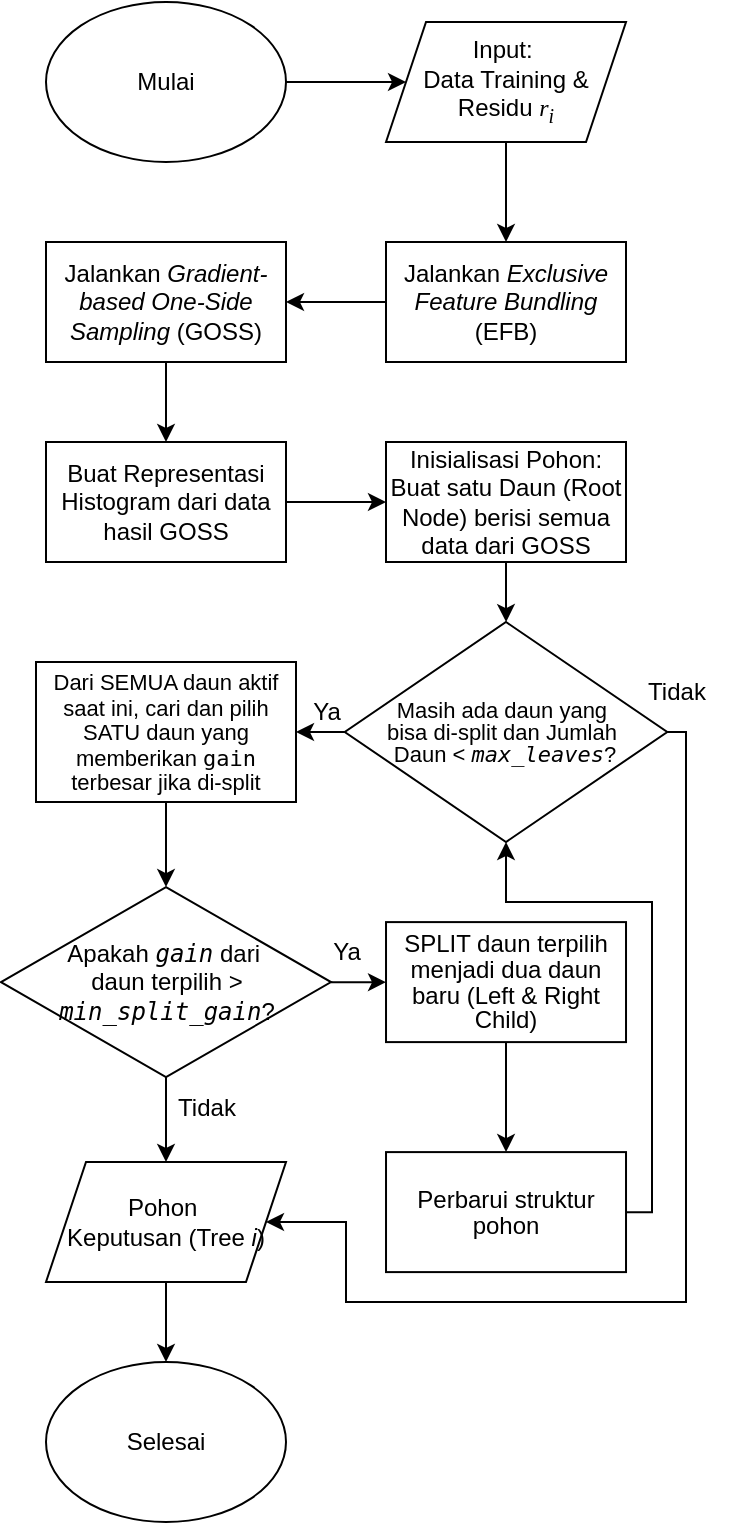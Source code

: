 <mxfile version="27.0.9">
  <diagram name="Page-1" id="VA4MJNgwqOIxdSmJhErK">
    <mxGraphModel dx="727" dy="441" grid="1" gridSize="10" guides="1" tooltips="1" connect="1" arrows="1" fold="1" page="1" pageScale="1" pageWidth="827" pageHeight="1169" math="0" shadow="0">
      <root>
        <mxCell id="0" />
        <mxCell id="1" parent="0" />
        <mxCell id="NbCu8QdAzqQWzqPstgnW-3" value="" style="edgeStyle=orthogonalEdgeStyle;rounded=0;orthogonalLoop=1;jettySize=auto;html=1;fontFamily=Helvetica;fontSize=12;fontColor=default;" edge="1" parent="1" source="NbCu8QdAzqQWzqPstgnW-1" target="NbCu8QdAzqQWzqPstgnW-2">
          <mxGeometry relative="1" as="geometry" />
        </mxCell>
        <mxCell id="NbCu8QdAzqQWzqPstgnW-1" value="Mulai" style="ellipse;whiteSpace=wrap;html=1;fillColor=none;" vertex="1" parent="1">
          <mxGeometry x="340" y="100" width="120" height="80" as="geometry" />
        </mxCell>
        <mxCell id="NbCu8QdAzqQWzqPstgnW-5" value="" style="edgeStyle=orthogonalEdgeStyle;rounded=0;orthogonalLoop=1;jettySize=auto;html=1;fontFamily=Helvetica;fontSize=12;fontColor=default;" edge="1" parent="1" source="NbCu8QdAzqQWzqPstgnW-2" target="NbCu8QdAzqQWzqPstgnW-4">
          <mxGeometry relative="1" as="geometry" />
        </mxCell>
        <mxCell id="NbCu8QdAzqQWzqPstgnW-2" value="Input:&amp;nbsp;&lt;div&gt;Data Training &amp;amp; Residu &lt;code&gt;&lt;i&gt;&lt;font face=&quot;Times New Roman&quot;&gt;r&lt;sub style=&quot;&quot;&gt;i&lt;/sub&gt;&lt;/font&gt;&lt;/i&gt;&lt;/code&gt;&lt;/div&gt;" style="shape=parallelogram;perimeter=parallelogramPerimeter;whiteSpace=wrap;html=1;fixedSize=1;strokeColor=default;align=center;verticalAlign=middle;fontFamily=Helvetica;fontSize=12;fontColor=default;fillColor=none;" vertex="1" parent="1">
          <mxGeometry x="510.01" y="110" width="120" height="60" as="geometry" />
        </mxCell>
        <mxCell id="NbCu8QdAzqQWzqPstgnW-7" value="" style="edgeStyle=orthogonalEdgeStyle;rounded=0;orthogonalLoop=1;jettySize=auto;html=1;fontFamily=Helvetica;fontSize=12;fontColor=default;" edge="1" parent="1" source="NbCu8QdAzqQWzqPstgnW-4" target="NbCu8QdAzqQWzqPstgnW-6">
          <mxGeometry relative="1" as="geometry" />
        </mxCell>
        <mxCell id="NbCu8QdAzqQWzqPstgnW-4" value="Jalankan&amp;nbsp;&lt;i&gt;Exclusive Feature Bundling &lt;/i&gt;(EFB)" style="rounded=0;whiteSpace=wrap;html=1;strokeColor=default;align=center;verticalAlign=middle;fontFamily=Helvetica;fontSize=12;fontColor=default;fillColor=none;" vertex="1" parent="1">
          <mxGeometry x="510" y="220" width="120" height="60" as="geometry" />
        </mxCell>
        <mxCell id="NbCu8QdAzqQWzqPstgnW-9" value="" style="edgeStyle=orthogonalEdgeStyle;rounded=0;orthogonalLoop=1;jettySize=auto;html=1;fontFamily=Helvetica;fontSize=12;fontColor=default;" edge="1" parent="1" source="NbCu8QdAzqQWzqPstgnW-6" target="NbCu8QdAzqQWzqPstgnW-8">
          <mxGeometry relative="1" as="geometry" />
        </mxCell>
        <mxCell id="NbCu8QdAzqQWzqPstgnW-6" value="Jalankan &lt;i&gt;Gradient-based One-Side Sampling&lt;/i&gt; (GOSS)" style="rounded=0;whiteSpace=wrap;html=1;strokeColor=default;align=center;verticalAlign=middle;fontFamily=Helvetica;fontSize=12;fontColor=default;fillColor=none;" vertex="1" parent="1">
          <mxGeometry x="340" y="220" width="120" height="60" as="geometry" />
        </mxCell>
        <mxCell id="NbCu8QdAzqQWzqPstgnW-11" value="" style="edgeStyle=orthogonalEdgeStyle;rounded=0;orthogonalLoop=1;jettySize=auto;html=1;fontFamily=Helvetica;fontSize=12;fontColor=default;" edge="1" parent="1" source="NbCu8QdAzqQWzqPstgnW-8" target="NbCu8QdAzqQWzqPstgnW-10">
          <mxGeometry relative="1" as="geometry" />
        </mxCell>
        <mxCell id="NbCu8QdAzqQWzqPstgnW-8" value="Buat Representasi Histogram dari data hasil GOSS" style="rounded=0;whiteSpace=wrap;html=1;strokeColor=default;align=center;verticalAlign=middle;fontFamily=Helvetica;fontSize=12;fontColor=default;fillColor=none;" vertex="1" parent="1">
          <mxGeometry x="340" y="320" width="120" height="60" as="geometry" />
        </mxCell>
        <mxCell id="NbCu8QdAzqQWzqPstgnW-13" value="" style="edgeStyle=orthogonalEdgeStyle;rounded=0;orthogonalLoop=1;jettySize=auto;html=1;fontFamily=Helvetica;fontSize=12;fontColor=default;" edge="1" parent="1" source="NbCu8QdAzqQWzqPstgnW-10" target="NbCu8QdAzqQWzqPstgnW-12">
          <mxGeometry relative="1" as="geometry" />
        </mxCell>
        <mxCell id="NbCu8QdAzqQWzqPstgnW-10" value="Inisialisasi Pohon: Buat satu Daun (Root Node) berisi semua data dari GOSS" style="rounded=0;whiteSpace=wrap;html=1;strokeColor=default;align=center;verticalAlign=middle;fontFamily=Helvetica;fontSize=12;fontColor=default;fillColor=none;" vertex="1" parent="1">
          <mxGeometry x="510" y="320" width="120" height="60" as="geometry" />
        </mxCell>
        <mxCell id="NbCu8QdAzqQWzqPstgnW-28" style="edgeStyle=orthogonalEdgeStyle;rounded=0;orthogonalLoop=1;jettySize=auto;html=1;entryX=1;entryY=0.5;entryDx=0;entryDy=0;fontFamily=Helvetica;fontSize=12;fontColor=default;" edge="1" parent="1" source="NbCu8QdAzqQWzqPstgnW-12" target="NbCu8QdAzqQWzqPstgnW-27">
          <mxGeometry relative="1" as="geometry">
            <Array as="points">
              <mxPoint x="660" y="465" />
              <mxPoint x="660" y="750" />
              <mxPoint x="490" y="750" />
              <mxPoint x="490" y="710" />
            </Array>
          </mxGeometry>
        </mxCell>
        <mxCell id="NbCu8QdAzqQWzqPstgnW-30" value="" style="edgeStyle=orthogonalEdgeStyle;rounded=0;orthogonalLoop=1;jettySize=auto;html=1;fontFamily=Helvetica;fontSize=12;fontColor=default;" edge="1" parent="1" source="NbCu8QdAzqQWzqPstgnW-12" target="NbCu8QdAzqQWzqPstgnW-14">
          <mxGeometry relative="1" as="geometry" />
        </mxCell>
        <mxCell id="NbCu8QdAzqQWzqPstgnW-12" value="&lt;div style=&quot;line-height: 100%;&quot;&gt;&lt;font style=&quot;line-height: 100%;&quot;&gt;Masih&amp;nbsp;&lt;/font&gt;&lt;span style=&quot;background-color: transparent; color: light-dark(rgb(0, 0, 0), rgb(255, 255, 255)); line-height: 100%;&quot;&gt;ada daun yang&amp;nbsp;&lt;/span&gt;&lt;div&gt;&lt;div&gt;&lt;font style=&quot;line-height: 100%;&quot;&gt;bisa di-split dan Jumlah&amp;nbsp;&lt;/font&gt;&lt;/div&gt;&lt;div&gt;&lt;font style=&quot;line-height: 100%;&quot;&gt;Daun &amp;lt; &lt;code&gt;&lt;i&gt;max_leaves&lt;/i&gt;&lt;/code&gt;?&lt;/font&gt;&lt;/div&gt;&lt;/div&gt;&lt;/div&gt;" style="rhombus;whiteSpace=wrap;html=1;strokeColor=default;align=center;verticalAlign=middle;fontFamily=Helvetica;fontSize=11;fontColor=default;fillColor=none;" vertex="1" parent="1">
          <mxGeometry x="489.38" y="410" width="161.25" height="110" as="geometry" />
        </mxCell>
        <mxCell id="NbCu8QdAzqQWzqPstgnW-19" value="" style="edgeStyle=orthogonalEdgeStyle;rounded=0;orthogonalLoop=1;jettySize=auto;html=1;fontFamily=Helvetica;fontSize=12;fontColor=default;" edge="1" parent="1" source="NbCu8QdAzqQWzqPstgnW-14" target="NbCu8QdAzqQWzqPstgnW-18">
          <mxGeometry relative="1" as="geometry" />
        </mxCell>
        <mxCell id="NbCu8QdAzqQWzqPstgnW-14" value="&lt;div style=&quot;line-height: 105%;&quot;&gt;&lt;font style=&quot;font-size: 11px; line-height: 85%;&quot;&gt;Dari SEMUA daun aktif saat ini, cari dan pilih SATU daun yang memberikan &lt;code&gt;gain&lt;/code&gt; terbesar jika di-split&lt;/font&gt;&lt;/div&gt;" style="rounded=0;whiteSpace=wrap;html=1;strokeColor=default;align=center;verticalAlign=middle;fontFamily=Helvetica;fontSize=12;fontColor=default;fillColor=none;" vertex="1" parent="1">
          <mxGeometry x="335" y="430.0" width="130" height="70" as="geometry" />
        </mxCell>
        <mxCell id="NbCu8QdAzqQWzqPstgnW-22" value="" style="edgeStyle=orthogonalEdgeStyle;rounded=0;orthogonalLoop=1;jettySize=auto;html=1;fontFamily=Helvetica;fontSize=12;fontColor=default;" edge="1" parent="1" source="NbCu8QdAzqQWzqPstgnW-18" target="NbCu8QdAzqQWzqPstgnW-21">
          <mxGeometry relative="1" as="geometry" />
        </mxCell>
        <mxCell id="NbCu8QdAzqQWzqPstgnW-31" value="" style="edgeStyle=orthogonalEdgeStyle;rounded=0;orthogonalLoop=1;jettySize=auto;html=1;fontFamily=Helvetica;fontSize=12;fontColor=default;" edge="1" parent="1" source="NbCu8QdAzqQWzqPstgnW-18" target="NbCu8QdAzqQWzqPstgnW-27">
          <mxGeometry relative="1" as="geometry" />
        </mxCell>
        <mxCell id="NbCu8QdAzqQWzqPstgnW-18" value="&lt;font style=&quot;line-height: 0%;&quot;&gt;Apakah &lt;i style=&quot;&quot;&gt;&lt;code&gt;gain&lt;/code&gt; &lt;/i&gt;dari&amp;nbsp;&lt;/font&gt;&lt;div&gt;&lt;font style=&quot;line-height: 0%;&quot;&gt;daun terpilih &amp;gt; &lt;code style=&quot;&quot;&gt;&lt;i&gt;min_split_gain&lt;/i&gt;&lt;/code&gt;?&lt;/font&gt;&lt;/div&gt;" style="rhombus;whiteSpace=wrap;html=1;strokeColor=default;align=center;verticalAlign=middle;fontFamily=Helvetica;fontSize=12;fontColor=default;fillColor=none;" vertex="1" parent="1">
          <mxGeometry x="317.5" y="542.55" width="165" height="95" as="geometry" />
        </mxCell>
        <mxCell id="NbCu8QdAzqQWzqPstgnW-20" value="Ya" style="text;html=1;align=center;verticalAlign=middle;resizable=0;points=[];autosize=1;strokeColor=none;fillColor=none;fontFamily=Helvetica;fontSize=12;fontColor=default;" vertex="1" parent="1">
          <mxGeometry x="460" y="440" width="40" height="30" as="geometry" />
        </mxCell>
        <mxCell id="NbCu8QdAzqQWzqPstgnW-25" value="" style="edgeStyle=orthogonalEdgeStyle;rounded=0;orthogonalLoop=1;jettySize=auto;html=1;fontFamily=Helvetica;fontSize=12;fontColor=default;" edge="1" parent="1" source="NbCu8QdAzqQWzqPstgnW-21" target="NbCu8QdAzqQWzqPstgnW-24">
          <mxGeometry relative="1" as="geometry" />
        </mxCell>
        <mxCell id="NbCu8QdAzqQWzqPstgnW-21" value="&lt;div style=&quot;line-height: 105%;&quot;&gt;SPLIT daun terpilih menjadi dua daun baru (Left &amp;amp; Right Child)&lt;/div&gt;" style="rounded=0;whiteSpace=wrap;html=1;strokeColor=default;align=center;verticalAlign=middle;fontFamily=Helvetica;fontSize=12;fontColor=default;fillColor=none;" vertex="1" parent="1">
          <mxGeometry x="510.01" y="560.05" width="120" height="60" as="geometry" />
        </mxCell>
        <mxCell id="NbCu8QdAzqQWzqPstgnW-23" value="Ya" style="text;html=1;align=center;verticalAlign=middle;resizable=0;points=[];autosize=1;strokeColor=none;fillColor=none;fontFamily=Helvetica;fontSize=12;fontColor=default;" vertex="1" parent="1">
          <mxGeometry x="470" y="560.05" width="40" height="30" as="geometry" />
        </mxCell>
        <mxCell id="NbCu8QdAzqQWzqPstgnW-24" value="&lt;div style=&quot;line-height: 105%;&quot;&gt;Perbarui struktur pohon&lt;/div&gt;" style="rounded=0;whiteSpace=wrap;html=1;strokeColor=default;align=center;verticalAlign=middle;fontFamily=Helvetica;fontSize=12;fontColor=default;fillColor=none;" vertex="1" parent="1">
          <mxGeometry x="510.01" y="675.05" width="120" height="60" as="geometry" />
        </mxCell>
        <mxCell id="NbCu8QdAzqQWzqPstgnW-26" style="edgeStyle=orthogonalEdgeStyle;rounded=0;orthogonalLoop=1;jettySize=auto;html=1;entryX=0.5;entryY=1;entryDx=0;entryDy=0;fontFamily=Helvetica;fontSize=12;fontColor=default;" edge="1" parent="1" source="NbCu8QdAzqQWzqPstgnW-24" target="NbCu8QdAzqQWzqPstgnW-12">
          <mxGeometry relative="1" as="geometry">
            <Array as="points">
              <mxPoint x="643" y="705" />
              <mxPoint x="643" y="550" />
              <mxPoint x="570" y="550" />
            </Array>
          </mxGeometry>
        </mxCell>
        <mxCell id="NbCu8QdAzqQWzqPstgnW-34" value="" style="edgeStyle=orthogonalEdgeStyle;rounded=0;orthogonalLoop=1;jettySize=auto;html=1;fontFamily=Helvetica;fontSize=12;fontColor=default;" edge="1" parent="1" source="NbCu8QdAzqQWzqPstgnW-27" target="NbCu8QdAzqQWzqPstgnW-33">
          <mxGeometry relative="1" as="geometry" />
        </mxCell>
        <mxCell id="NbCu8QdAzqQWzqPstgnW-27" value="&lt;font&gt;Pohon&amp;nbsp;&lt;/font&gt;&lt;div&gt;&lt;font&gt;Keputusan (Tree &lt;i style=&quot;&quot;&gt;i&lt;/i&gt;)&lt;/font&gt;&lt;/div&gt;" style="shape=parallelogram;perimeter=parallelogramPerimeter;whiteSpace=wrap;html=1;fixedSize=1;strokeColor=default;align=center;verticalAlign=middle;fontFamily=Helvetica;fontSize=12;fontColor=default;fillColor=none;" vertex="1" parent="1">
          <mxGeometry x="340" y="680" width="120" height="60" as="geometry" />
        </mxCell>
        <mxCell id="NbCu8QdAzqQWzqPstgnW-29" value="Tidak" style="text;html=1;align=center;verticalAlign=middle;resizable=0;points=[];autosize=1;strokeColor=none;fillColor=none;fontFamily=Helvetica;fontSize=12;fontColor=default;" vertex="1" parent="1">
          <mxGeometry x="630.01" y="430" width="50" height="30" as="geometry" />
        </mxCell>
        <mxCell id="NbCu8QdAzqQWzqPstgnW-32" value="Tidak" style="text;html=1;align=center;verticalAlign=middle;resizable=0;points=[];autosize=1;strokeColor=none;fillColor=none;fontFamily=Helvetica;fontSize=12;fontColor=default;" vertex="1" parent="1">
          <mxGeometry x="395" y="637.55" width="50" height="30" as="geometry" />
        </mxCell>
        <mxCell id="NbCu8QdAzqQWzqPstgnW-33" value="Selesai" style="ellipse;whiteSpace=wrap;html=1;strokeColor=default;align=center;verticalAlign=middle;fontFamily=Helvetica;fontSize=12;fontColor=default;fillColor=none;" vertex="1" parent="1">
          <mxGeometry x="340" y="780" width="120" height="80" as="geometry" />
        </mxCell>
      </root>
    </mxGraphModel>
  </diagram>
</mxfile>
